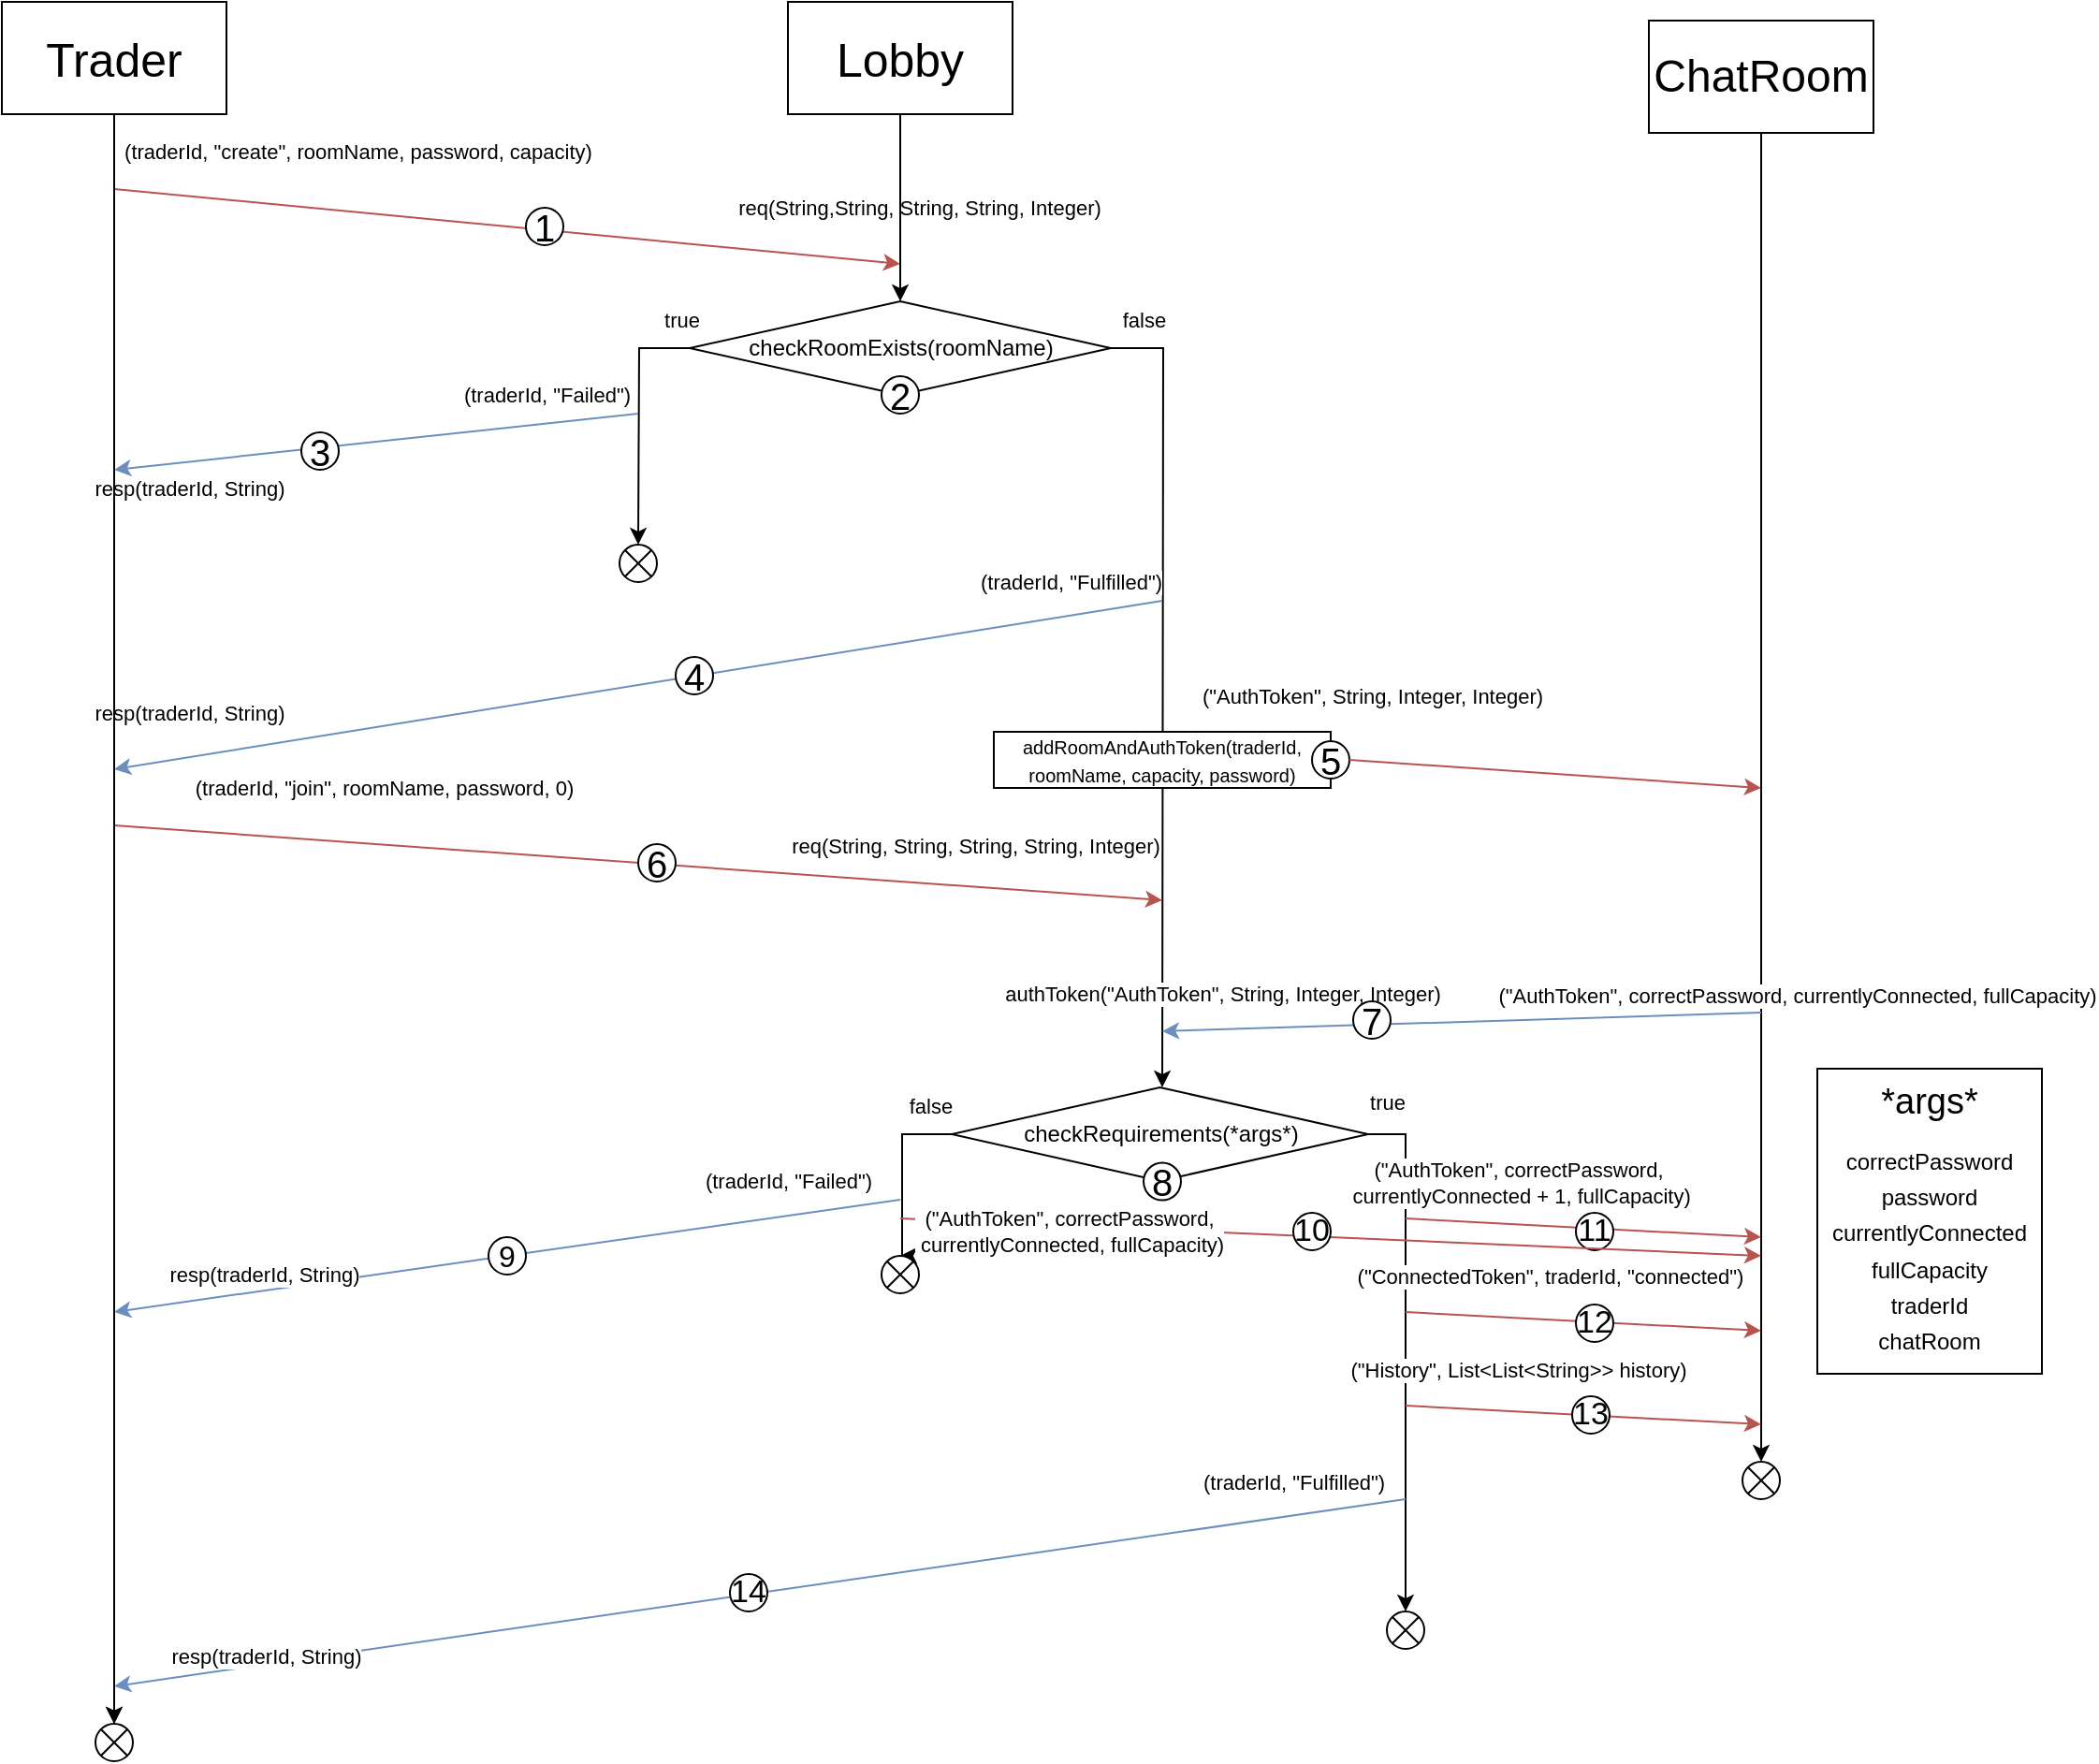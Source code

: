 <mxfile version="22.1.18" type="device">
  <diagram name="Side-1" id="3WtRLQ2df1MF-TyXNDJJ">
    <mxGraphModel dx="1179" dy="785" grid="1" gridSize="10" guides="1" tooltips="1" connect="1" arrows="1" fold="1" page="1" pageScale="1" pageWidth="3300" pageHeight="2339" math="0" shadow="0">
      <root>
        <mxCell id="0" />
        <mxCell id="1" parent="0" />
        <mxCell id="fQZC0R4J9lBJNPcKV3xF-4" style="edgeStyle=orthogonalEdgeStyle;rounded=0;orthogonalLoop=1;jettySize=auto;html=1;" parent="1" edge="1">
          <mxGeometry relative="1" as="geometry">
            <mxPoint x="350" y="1060" as="targetPoint" />
            <mxPoint x="350" y="460" as="sourcePoint" />
          </mxGeometry>
        </mxCell>
        <mxCell id="fQZC0R4J9lBJNPcKV3xF-2" value="&lt;font style=&quot;font-size: 25px;&quot;&gt;Trader&lt;/font&gt;" style="rounded=0;whiteSpace=wrap;html=1;" parent="1" vertex="1">
          <mxGeometry x="290" y="140" width="120" height="60" as="geometry" />
        </mxCell>
        <mxCell id="fQZC0R4J9lBJNPcKV3xF-3" value="&lt;font style=&quot;font-size: 25px;&quot;&gt;Lobby&lt;/font&gt;" style="rounded=0;whiteSpace=wrap;html=1;" parent="1" vertex="1">
          <mxGeometry x="710" y="140" width="120" height="60" as="geometry" />
        </mxCell>
        <mxCell id="fQZC0R4J9lBJNPcKV3xF-6" value="" style="endArrow=classic;html=1;rounded=0;fillColor=#f8cecc;strokeColor=#b85450;" parent="1" edge="1">
          <mxGeometry width="50" height="50" relative="1" as="geometry">
            <mxPoint x="350" y="240" as="sourcePoint" />
            <mxPoint x="770" y="280" as="targetPoint" />
          </mxGeometry>
        </mxCell>
        <mxCell id="fQZC0R4J9lBJNPcKV3xF-7" value="(traderId, &quot;create&quot;, roomName, password, capacity)" style="edgeLabel;html=1;align=center;verticalAlign=middle;resizable=0;points=[];" parent="fQZC0R4J9lBJNPcKV3xF-6" vertex="1" connectable="0">
          <mxGeometry x="-0.805" relative="1" as="geometry">
            <mxPoint x="89" y="-24" as="offset" />
          </mxGeometry>
        </mxCell>
        <mxCell id="fQZC0R4J9lBJNPcKV3xF-8" value="req(String,String, String, String, Integer)" style="edgeLabel;html=1;align=center;verticalAlign=middle;resizable=0;points=[];" parent="fQZC0R4J9lBJNPcKV3xF-6" vertex="1" connectable="0">
          <mxGeometry x="0.762" y="-1" relative="1" as="geometry">
            <mxPoint x="60" y="-26" as="offset" />
          </mxGeometry>
        </mxCell>
        <mxCell id="fQZC0R4J9lBJNPcKV3xF-16" value="&lt;font style=&quot;font-size: 20px;&quot;&gt;1&lt;/font&gt;" style="ellipse;whiteSpace=wrap;html=1;aspect=fixed;" parent="1" vertex="1">
          <mxGeometry x="570" y="250" width="20" height="20" as="geometry" />
        </mxCell>
        <mxCell id="fQZC0R4J9lBJNPcKV3xF-35" value="" style="edgeStyle=orthogonalEdgeStyle;rounded=0;orthogonalLoop=1;jettySize=auto;html=1;" parent="1" source="fQZC0R4J9lBJNPcKV3xF-3" target="fQZC0R4J9lBJNPcKV3xF-34" edge="1">
          <mxGeometry relative="1" as="geometry">
            <mxPoint x="770" y="720" as="targetPoint" />
            <mxPoint x="770" y="200" as="sourcePoint" />
          </mxGeometry>
        </mxCell>
        <mxCell id="fQZC0R4J9lBJNPcKV3xF-37" style="edgeStyle=orthogonalEdgeStyle;rounded=0;orthogonalLoop=1;jettySize=auto;html=1;" parent="1" source="fQZC0R4J9lBJNPcKV3xF-34" edge="1">
          <mxGeometry relative="1" as="geometry">
            <mxPoint x="630" y="430" as="targetPoint" />
          </mxGeometry>
        </mxCell>
        <mxCell id="fQZC0R4J9lBJNPcKV3xF-39" value="false" style="edgeLabel;html=1;align=center;verticalAlign=middle;resizable=0;points=[];" parent="fQZC0R4J9lBJNPcKV3xF-37" vertex="1" connectable="0">
          <mxGeometry x="-0.794" y="-1" relative="1" as="geometry">
            <mxPoint x="256" y="-14" as="offset" />
          </mxGeometry>
        </mxCell>
        <mxCell id="fQZC0R4J9lBJNPcKV3xF-38" style="edgeStyle=orthogonalEdgeStyle;rounded=0;orthogonalLoop=1;jettySize=auto;html=1;" parent="1" source="fQZC0R4J9lBJNPcKV3xF-34" edge="1">
          <mxGeometry relative="1" as="geometry">
            <mxPoint x="910" y="720" as="targetPoint" />
          </mxGeometry>
        </mxCell>
        <mxCell id="fQZC0R4J9lBJNPcKV3xF-40" value="true" style="edgeLabel;html=1;align=center;verticalAlign=middle;resizable=0;points=[];" parent="fQZC0R4J9lBJNPcKV3xF-38" vertex="1" connectable="0">
          <mxGeometry x="-0.894" y="3" relative="1" as="geometry">
            <mxPoint x="-252" y="-12" as="offset" />
          </mxGeometry>
        </mxCell>
        <mxCell id="fQZC0R4J9lBJNPcKV3xF-34" value="checkRoomExists(roomName)" style="rhombus;whiteSpace=wrap;html=1;" parent="1" vertex="1">
          <mxGeometry x="657.5" y="300" width="225" height="50" as="geometry" />
        </mxCell>
        <mxCell id="fQZC0R4J9lBJNPcKV3xF-41" value="" style="endArrow=classic;html=1;rounded=0;fillColor=#dae8fc;strokeColor=#6c8ebf;" parent="1" edge="1">
          <mxGeometry width="50" height="50" relative="1" as="geometry">
            <mxPoint x="630" y="360" as="sourcePoint" />
            <mxPoint x="350" y="390" as="targetPoint" />
          </mxGeometry>
        </mxCell>
        <mxCell id="fQZC0R4J9lBJNPcKV3xF-43" value="(traderId, &quot;Failed&quot;)" style="edgeLabel;html=1;align=center;verticalAlign=middle;resizable=0;points=[];" parent="fQZC0R4J9lBJNPcKV3xF-41" vertex="1" connectable="0">
          <mxGeometry x="-0.262" relative="1" as="geometry">
            <mxPoint x="54" y="-21" as="offset" />
          </mxGeometry>
        </mxCell>
        <mxCell id="_DwETUCH6G1WqQwBkwoP-55" value="resp(traderId, String)" style="edgeLabel;html=1;align=center;verticalAlign=middle;resizable=0;points=[];" parent="fQZC0R4J9lBJNPcKV3xF-41" vertex="1" connectable="0">
          <mxGeometry x="0.641" y="-3" relative="1" as="geometry">
            <mxPoint x="-10" y="18" as="offset" />
          </mxGeometry>
        </mxCell>
        <mxCell id="fQZC0R4J9lBJNPcKV3xF-42" value="&lt;font style=&quot;font-size: 20px;&quot;&gt;2&lt;/font&gt;" style="ellipse;whiteSpace=wrap;html=1;aspect=fixed;" parent="1" vertex="1">
          <mxGeometry x="760" y="340" width="20" height="20" as="geometry" />
        </mxCell>
        <mxCell id="fQZC0R4J9lBJNPcKV3xF-46" value="" style="verticalLabelPosition=bottom;verticalAlign=top;html=1;shape=mxgraph.flowchart.or;" parent="1" vertex="1">
          <mxGeometry x="620" y="430" width="20" height="20" as="geometry" />
        </mxCell>
        <mxCell id="fQZC0R4J9lBJNPcKV3xF-47" value="" style="endArrow=classic;html=1;rounded=0;fillColor=#dae8fc;strokeColor=#6c8ebf;" parent="1" edge="1">
          <mxGeometry width="50" height="50" relative="1" as="geometry">
            <mxPoint x="910" y="460" as="sourcePoint" />
            <mxPoint x="350" y="550" as="targetPoint" />
          </mxGeometry>
        </mxCell>
        <mxCell id="fQZC0R4J9lBJNPcKV3xF-48" value="(traderId, &quot;Fulfilled&quot;)" style="edgeLabel;html=1;align=center;verticalAlign=middle;resizable=0;points=[];" parent="fQZC0R4J9lBJNPcKV3xF-47" vertex="1" connectable="0">
          <mxGeometry x="-0.513" y="4" relative="1" as="geometry">
            <mxPoint x="86" y="-36" as="offset" />
          </mxGeometry>
        </mxCell>
        <mxCell id="_DwETUCH6G1WqQwBkwoP-56" value="resp(traderId, String)" style="edgeLabel;html=1;align=center;verticalAlign=middle;resizable=0;points=[];" parent="fQZC0R4J9lBJNPcKV3xF-47" vertex="1" connectable="0">
          <mxGeometry x="0.681" y="-5" relative="1" as="geometry">
            <mxPoint x="-49" y="-11" as="offset" />
          </mxGeometry>
        </mxCell>
        <mxCell id="fQZC0R4J9lBJNPcKV3xF-51" value="&lt;font style=&quot;font-size: 10px;&quot;&gt;addRoomAndAuthToken(traderId, roomName, capacity, password)&lt;/font&gt;" style="rounded=0;whiteSpace=wrap;html=1;" parent="1" vertex="1">
          <mxGeometry x="820" y="530" width="180" height="30" as="geometry" />
        </mxCell>
        <mxCell id="fQZC0R4J9lBJNPcKV3xF-58" value="" style="verticalLabelPosition=bottom;verticalAlign=top;html=1;shape=mxgraph.flowchart.or;" parent="1" vertex="1">
          <mxGeometry x="340" y="1060" width="20" height="20" as="geometry" />
        </mxCell>
        <mxCell id="fQZC0R4J9lBJNPcKV3xF-63" value="&lt;font style=&quot;font-size: 20px;&quot;&gt;3&lt;/font&gt;" style="ellipse;whiteSpace=wrap;html=1;aspect=fixed;" parent="1" vertex="1">
          <mxGeometry x="450" y="370" width="20" height="20" as="geometry" />
        </mxCell>
        <mxCell id="fQZC0R4J9lBJNPcKV3xF-64" value="&lt;span style=&quot;font-size: 20px;&quot;&gt;4&lt;/span&gt;" style="ellipse;whiteSpace=wrap;html=1;aspect=fixed;" parent="1" vertex="1">
          <mxGeometry x="650" y="490" width="20" height="20" as="geometry" />
        </mxCell>
        <mxCell id="fQZC0R4J9lBJNPcKV3xF-65" value="&lt;span style=&quot;font-size: 20px;&quot;&gt;5&lt;/span&gt;" style="ellipse;whiteSpace=wrap;html=1;aspect=fixed;" parent="1" vertex="1">
          <mxGeometry x="990" y="535" width="20" height="20" as="geometry" />
        </mxCell>
        <mxCell id="_DwETUCH6G1WqQwBkwoP-2" style="edgeStyle=orthogonalEdgeStyle;rounded=0;orthogonalLoop=1;jettySize=auto;html=1;" parent="1" source="_DwETUCH6G1WqQwBkwoP-1" edge="1">
          <mxGeometry relative="1" as="geometry">
            <mxPoint x="1230" y="920" as="targetPoint" />
            <Array as="points">
              <mxPoint x="1230" y="750" />
            </Array>
          </mxGeometry>
        </mxCell>
        <mxCell id="_DwETUCH6G1WqQwBkwoP-1" value="&lt;font style=&quot;font-size: 24px;&quot;&gt;ChatRoom&lt;/font&gt;" style="rounded=0;whiteSpace=wrap;html=1;" parent="1" vertex="1">
          <mxGeometry x="1170" y="150" width="120" height="60" as="geometry" />
        </mxCell>
        <mxCell id="_DwETUCH6G1WqQwBkwoP-3" value="" style="endArrow=classic;html=1;rounded=0;fillColor=#f8cecc;strokeColor=#b85450;" parent="1" edge="1">
          <mxGeometry width="50" height="50" relative="1" as="geometry">
            <mxPoint x="350" y="580" as="sourcePoint" />
            <mxPoint x="910" y="620" as="targetPoint" />
          </mxGeometry>
        </mxCell>
        <mxCell id="_DwETUCH6G1WqQwBkwoP-4" value="(traderId, &quot;join&quot;, roomName, password, 0)" style="edgeLabel;html=1;align=center;verticalAlign=middle;resizable=0;points=[];" parent="_DwETUCH6G1WqQwBkwoP-3" vertex="1" connectable="0">
          <mxGeometry x="-0.805" relative="1" as="geometry">
            <mxPoint x="89" y="-24" as="offset" />
          </mxGeometry>
        </mxCell>
        <mxCell id="_DwETUCH6G1WqQwBkwoP-5" value="req(String, String, String, String, Integer)" style="edgeLabel;html=1;align=center;verticalAlign=middle;resizable=0;points=[];" parent="_DwETUCH6G1WqQwBkwoP-3" vertex="1" connectable="0">
          <mxGeometry x="0.762" y="-1" relative="1" as="geometry">
            <mxPoint x="-33" y="-25" as="offset" />
          </mxGeometry>
        </mxCell>
        <mxCell id="_DwETUCH6G1WqQwBkwoP-10" style="edgeStyle=orthogonalEdgeStyle;rounded=0;orthogonalLoop=1;jettySize=auto;html=1;exitX=0;exitY=0.5;exitDx=0;exitDy=0;" parent="1" source="_DwETUCH6G1WqQwBkwoP-9" edge="1">
          <mxGeometry relative="1" as="geometry">
            <mxPoint x="770.0" y="810" as="targetPoint" />
            <Array as="points">
              <mxPoint x="771" y="745" />
              <mxPoint x="771" y="810" />
            </Array>
          </mxGeometry>
        </mxCell>
        <mxCell id="_DwETUCH6G1WqQwBkwoP-12" value="false" style="edgeLabel;html=1;align=center;verticalAlign=middle;resizable=0;points=[];" parent="_DwETUCH6G1WqQwBkwoP-10" vertex="1" connectable="0">
          <mxGeometry x="-0.752" y="-1" relative="1" as="geometry">
            <mxPoint y="-14" as="offset" />
          </mxGeometry>
        </mxCell>
        <mxCell id="_DwETUCH6G1WqQwBkwoP-11" style="edgeStyle=orthogonalEdgeStyle;rounded=0;orthogonalLoop=1;jettySize=auto;html=1;" parent="1" source="_DwETUCH6G1WqQwBkwoP-9" edge="1">
          <mxGeometry relative="1" as="geometry">
            <mxPoint x="1040" y="1000" as="targetPoint" />
            <Array as="points">
              <mxPoint x="1040" y="745" />
              <mxPoint x="1040" y="930" />
            </Array>
          </mxGeometry>
        </mxCell>
        <mxCell id="_DwETUCH6G1WqQwBkwoP-13" value="true" style="edgeLabel;html=1;align=center;verticalAlign=middle;resizable=0;points=[];" parent="_DwETUCH6G1WqQwBkwoP-11" vertex="1" connectable="0">
          <mxGeometry x="-0.692" y="1" relative="1" as="geometry">
            <mxPoint x="-11" y="-40" as="offset" />
          </mxGeometry>
        </mxCell>
        <mxCell id="_DwETUCH6G1WqQwBkwoP-9" value="&lt;font style=&quot;font-size: 12px;&quot;&gt;checkRequirements(*args*)&lt;/font&gt;" style="rhombus;whiteSpace=wrap;html=1;" parent="1" vertex="1">
          <mxGeometry x="797.5" y="720" width="222.5" height="50" as="geometry" />
        </mxCell>
        <mxCell id="_DwETUCH6G1WqQwBkwoP-14" value="" style="verticalLabelPosition=bottom;verticalAlign=top;html=1;shape=mxgraph.flowchart.or;" parent="1" vertex="1">
          <mxGeometry x="760" y="810" width="20" height="20" as="geometry" />
        </mxCell>
        <mxCell id="_DwETUCH6G1WqQwBkwoP-15" value="" style="endArrow=classic;html=1;rounded=0;fillColor=#dae8fc;strokeColor=#6c8ebf;" parent="1" edge="1">
          <mxGeometry width="50" height="50" relative="1" as="geometry">
            <mxPoint x="770" y="780" as="sourcePoint" />
            <mxPoint x="350" y="840" as="targetPoint" />
          </mxGeometry>
        </mxCell>
        <mxCell id="_DwETUCH6G1WqQwBkwoP-16" value="(traderId, &quot;Failed&quot;)" style="edgeLabel;html=1;align=center;verticalAlign=middle;resizable=0;points=[];" parent="_DwETUCH6G1WqQwBkwoP-15" vertex="1" connectable="0">
          <mxGeometry x="-0.513" y="4" relative="1" as="geometry">
            <mxPoint x="42" y="-29" as="offset" />
          </mxGeometry>
        </mxCell>
        <mxCell id="_DwETUCH6G1WqQwBkwoP-50" value="resp(traderId, String)" style="edgeLabel;html=1;align=center;verticalAlign=middle;resizable=0;points=[];" parent="_DwETUCH6G1WqQwBkwoP-15" vertex="1" connectable="0">
          <mxGeometry x="0.697" y="-3" relative="1" as="geometry">
            <mxPoint x="17" y="-8" as="offset" />
          </mxGeometry>
        </mxCell>
        <mxCell id="_DwETUCH6G1WqQwBkwoP-17" value="" style="endArrow=classic;html=1;rounded=0;fillColor=#f8cecc;strokeColor=#b85450;exitX=1;exitY=0.5;exitDx=0;exitDy=0;" parent="1" source="fQZC0R4J9lBJNPcKV3xF-65" edge="1">
          <mxGeometry width="50" height="50" relative="1" as="geometry">
            <mxPoint x="910" y="640" as="sourcePoint" />
            <mxPoint x="1230" y="560" as="targetPoint" />
          </mxGeometry>
        </mxCell>
        <mxCell id="_DwETUCH6G1WqQwBkwoP-20" value="(&quot;AuthToken&quot;, String, Integer, Integer)" style="edgeLabel;html=1;align=center;verticalAlign=middle;resizable=0;points=[];" parent="_DwETUCH6G1WqQwBkwoP-17" vertex="1" connectable="0">
          <mxGeometry x="-0.544" relative="1" as="geometry">
            <mxPoint x="-39" y="-38" as="offset" />
          </mxGeometry>
        </mxCell>
        <mxCell id="_DwETUCH6G1WqQwBkwoP-22" value="" style="endArrow=classic;html=1;rounded=0;fillColor=#dae8fc;strokeColor=#6c8ebf;" parent="1" edge="1">
          <mxGeometry width="50" height="50" relative="1" as="geometry">
            <mxPoint x="1230" y="680" as="sourcePoint" />
            <mxPoint x="910" y="690" as="targetPoint" />
          </mxGeometry>
        </mxCell>
        <mxCell id="_DwETUCH6G1WqQwBkwoP-23" value="(&quot;AuthToken&quot;, correctPassword, currentlyConnected, fullCapacity)" style="edgeLabel;html=1;align=center;verticalAlign=middle;resizable=0;points=[];" parent="_DwETUCH6G1WqQwBkwoP-22" vertex="1" connectable="0">
          <mxGeometry x="-0.513" y="4" relative="1" as="geometry">
            <mxPoint x="97" y="-16" as="offset" />
          </mxGeometry>
        </mxCell>
        <mxCell id="_DwETUCH6G1WqQwBkwoP-57" value="authToken(&quot;AuthToken&quot;, String, Integer, Integer)" style="edgeLabel;html=1;align=center;verticalAlign=middle;resizable=0;points=[];" parent="_DwETUCH6G1WqQwBkwoP-22" vertex="1" connectable="0">
          <mxGeometry x="0.804" y="-2" relative="1" as="geometry">
            <mxPoint x="1" y="-17" as="offset" />
          </mxGeometry>
        </mxCell>
        <mxCell id="_DwETUCH6G1WqQwBkwoP-24" value="" style="endArrow=classic;html=1;rounded=0;fillColor=#f8cecc;strokeColor=#b85450;" parent="1" edge="1">
          <mxGeometry width="50" height="50" relative="1" as="geometry">
            <mxPoint x="1040" y="790" as="sourcePoint" />
            <mxPoint x="1230" y="800" as="targetPoint" />
          </mxGeometry>
        </mxCell>
        <mxCell id="_DwETUCH6G1WqQwBkwoP-25" value="(&quot;AuthToken&quot;, correctPassword,&lt;br&gt;&amp;nbsp;currentlyConnected + 1, fullCapacity)" style="edgeLabel;html=1;align=center;verticalAlign=middle;resizable=0;points=[];" parent="_DwETUCH6G1WqQwBkwoP-24" vertex="1" connectable="0">
          <mxGeometry x="-0.544" relative="1" as="geometry">
            <mxPoint x="16" y="-22" as="offset" />
          </mxGeometry>
        </mxCell>
        <mxCell id="_DwETUCH6G1WqQwBkwoP-27" value="" style="endArrow=classic;html=1;rounded=0;fillColor=#f8cecc;strokeColor=#b85450;" parent="1" edge="1">
          <mxGeometry width="50" height="50" relative="1" as="geometry">
            <mxPoint x="1040" y="840" as="sourcePoint" />
            <mxPoint x="1230" y="850" as="targetPoint" />
          </mxGeometry>
        </mxCell>
        <mxCell id="_DwETUCH6G1WqQwBkwoP-28" value="(&quot;ConnectedToken&quot;, traderId, &quot;connected&quot;)" style="edgeLabel;html=1;align=center;verticalAlign=middle;resizable=0;points=[];" parent="_DwETUCH6G1WqQwBkwoP-27" vertex="1" connectable="0">
          <mxGeometry x="-0.544" relative="1" as="geometry">
            <mxPoint x="33" y="-22" as="offset" />
          </mxGeometry>
        </mxCell>
        <mxCell id="_DwETUCH6G1WqQwBkwoP-29" value="" style="endArrow=classic;html=1;rounded=0;fillColor=#f8cecc;strokeColor=#b85450;" parent="1" edge="1">
          <mxGeometry width="50" height="50" relative="1" as="geometry">
            <mxPoint x="1040" y="890" as="sourcePoint" />
            <mxPoint x="1230" y="900" as="targetPoint" />
          </mxGeometry>
        </mxCell>
        <mxCell id="_DwETUCH6G1WqQwBkwoP-30" value="(&quot;History&quot;, List&amp;lt;List&amp;lt;String&amp;gt;&amp;gt; history)" style="edgeLabel;html=1;align=center;verticalAlign=middle;resizable=0;points=[];" parent="_DwETUCH6G1WqQwBkwoP-29" vertex="1" connectable="0">
          <mxGeometry x="-0.544" relative="1" as="geometry">
            <mxPoint x="16" y="-22" as="offset" />
          </mxGeometry>
        </mxCell>
        <mxCell id="_DwETUCH6G1WqQwBkwoP-33" value="" style="endArrow=classic;html=1;rounded=0;fillColor=#dae8fc;strokeColor=#6c8ebf;" parent="1" edge="1">
          <mxGeometry width="50" height="50" relative="1" as="geometry">
            <mxPoint x="1040" y="940" as="sourcePoint" />
            <mxPoint x="350" y="1040" as="targetPoint" />
          </mxGeometry>
        </mxCell>
        <mxCell id="_DwETUCH6G1WqQwBkwoP-34" value="(traderId, &quot;Fulfilled&quot;)" style="edgeLabel;html=1;align=center;verticalAlign=middle;resizable=0;points=[];" parent="_DwETUCH6G1WqQwBkwoP-33" vertex="1" connectable="0">
          <mxGeometry x="-0.513" y="4" relative="1" as="geometry">
            <mxPoint x="107" y="-38" as="offset" />
          </mxGeometry>
        </mxCell>
        <mxCell id="_DwETUCH6G1WqQwBkwoP-54" value="resp(traderId, String)" style="edgeLabel;html=1;align=center;verticalAlign=middle;resizable=0;points=[];" parent="_DwETUCH6G1WqQwBkwoP-33" vertex="1" connectable="0">
          <mxGeometry x="0.677" relative="1" as="geometry">
            <mxPoint x="-31" as="offset" />
          </mxGeometry>
        </mxCell>
        <mxCell id="_DwETUCH6G1WqQwBkwoP-35" value="" style="verticalLabelPosition=bottom;verticalAlign=top;html=1;shape=mxgraph.flowchart.or;" parent="1" vertex="1">
          <mxGeometry x="1030" y="1000" width="20" height="20" as="geometry" />
        </mxCell>
        <mxCell id="_DwETUCH6G1WqQwBkwoP-36" value="" style="verticalLabelPosition=bottom;verticalAlign=top;html=1;shape=mxgraph.flowchart.or;" parent="1" vertex="1">
          <mxGeometry x="1220" y="920" width="20" height="20" as="geometry" />
        </mxCell>
        <mxCell id="_DwETUCH6G1WqQwBkwoP-37" value="&lt;span style=&quot;font-size: 20px;&quot;&gt;6&lt;/span&gt;" style="ellipse;whiteSpace=wrap;html=1;aspect=fixed;" parent="1" vertex="1">
          <mxGeometry x="630" y="590" width="20" height="20" as="geometry" />
        </mxCell>
        <mxCell id="_DwETUCH6G1WqQwBkwoP-39" value="&lt;span style=&quot;font-size: 20px;&quot;&gt;7&lt;/span&gt;" style="ellipse;whiteSpace=wrap;html=1;aspect=fixed;" parent="1" vertex="1">
          <mxGeometry x="1012" y="674" width="20" height="20" as="geometry" />
        </mxCell>
        <mxCell id="_DwETUCH6G1WqQwBkwoP-40" value="&lt;span style=&quot;font-size: 20px;&quot;&gt;8&lt;/span&gt;" style="ellipse;whiteSpace=wrap;html=1;aspect=fixed;" parent="1" vertex="1">
          <mxGeometry x="900" y="760.29" width="20" height="20" as="geometry" />
        </mxCell>
        <mxCell id="_DwETUCH6G1WqQwBkwoP-41" value="&lt;font style=&quot;font-size: 16px;&quot;&gt;9&lt;/font&gt;" style="ellipse;whiteSpace=wrap;html=1;aspect=fixed;" parent="1" vertex="1">
          <mxGeometry x="550" y="800" width="20" height="20" as="geometry" />
        </mxCell>
        <mxCell id="_DwETUCH6G1WqQwBkwoP-42" value="&lt;span style=&quot;font-size: 17px;&quot;&gt;11&lt;/span&gt;" style="ellipse;whiteSpace=wrap;html=1;aspect=fixed;fontSize=17;" parent="1" vertex="1">
          <mxGeometry x="1131" y="787" width="20" height="20" as="geometry" />
        </mxCell>
        <mxCell id="_DwETUCH6G1WqQwBkwoP-43" value="&lt;span style=&quot;font-size: 17px;&quot;&gt;12&lt;/span&gt;" style="ellipse;whiteSpace=wrap;html=1;aspect=fixed;fontSize=17;" parent="1" vertex="1">
          <mxGeometry x="1131" y="836" width="20" height="20" as="geometry" />
        </mxCell>
        <mxCell id="_DwETUCH6G1WqQwBkwoP-44" value="&lt;span style=&quot;font-size: 17px;&quot;&gt;13&lt;/span&gt;" style="ellipse;whiteSpace=wrap;html=1;aspect=fixed;fontSize=17;" parent="1" vertex="1">
          <mxGeometry x="1129" y="885" width="20" height="20" as="geometry" />
        </mxCell>
        <mxCell id="_DwETUCH6G1WqQwBkwoP-45" value="&lt;span style=&quot;font-size: 17px;&quot;&gt;14&lt;/span&gt;" style="ellipse;whiteSpace=wrap;html=1;aspect=fixed;fontSize=17;" parent="1" vertex="1">
          <mxGeometry x="679" y="980" width="20" height="20" as="geometry" />
        </mxCell>
        <mxCell id="_DwETUCH6G1WqQwBkwoP-47" value="" style="endArrow=classic;html=1;rounded=0;fillColor=#f8cecc;strokeColor=#b85450;" parent="1" edge="1">
          <mxGeometry width="50" height="50" relative="1" as="geometry">
            <mxPoint x="770" y="790" as="sourcePoint" />
            <mxPoint x="1230" y="810" as="targetPoint" />
          </mxGeometry>
        </mxCell>
        <mxCell id="_DwETUCH6G1WqQwBkwoP-48" value="(&quot;AuthToken&quot;, correctPassword,&lt;br&gt;&amp;nbsp;currentlyConnected, fullCapacity)" style="edgeLabel;html=1;align=center;verticalAlign=middle;resizable=0;points=[];" parent="_DwETUCH6G1WqQwBkwoP-47" vertex="1" connectable="0">
          <mxGeometry x="-0.544" relative="1" as="geometry">
            <mxPoint x="-15" y="2" as="offset" />
          </mxGeometry>
        </mxCell>
        <mxCell id="_DwETUCH6G1WqQwBkwoP-49" value="&lt;span style=&quot;font-size: 17px;&quot;&gt;10&lt;/span&gt;" style="ellipse;whiteSpace=wrap;html=1;aspect=fixed;fontSize=17;" parent="1" vertex="1">
          <mxGeometry x="980" y="787" width="20" height="20" as="geometry" />
        </mxCell>
        <mxCell id="_DwETUCH6G1WqQwBkwoP-65" value="*args*" style="rounded=0;whiteSpace=wrap;html=1;horizontal=1;verticalAlign=top;fontSize=19;" parent="1" vertex="1">
          <mxGeometry x="1260" y="710" width="120" height="163" as="geometry" />
        </mxCell>
        <mxCell id="_DwETUCH6G1WqQwBkwoP-66" value="&lt;p style=&quot;line-height: 160%;&quot;&gt;correctPassword&lt;br&gt;password&lt;br&gt;currentlyConnected&lt;br&gt;fullCapacity&lt;br&gt;traderId&lt;br&gt;chatRoom&lt;/p&gt;" style="text;html=1;strokeColor=none;fillColor=none;align=center;verticalAlign=middle;whiteSpace=wrap;rounded=0;" parent="1" vertex="1">
          <mxGeometry x="1290" y="793" width="60" height="30" as="geometry" />
        </mxCell>
        <mxCell id="_DwETUCH6G1WqQwBkwoP-69" value="" style="edgeStyle=orthogonalEdgeStyle;rounded=0;orthogonalLoop=1;jettySize=auto;html=1;" parent="1" source="fQZC0R4J9lBJNPcKV3xF-2" edge="1">
          <mxGeometry relative="1" as="geometry">
            <mxPoint x="350" y="1060" as="targetPoint" />
            <mxPoint x="350" y="200" as="sourcePoint" />
          </mxGeometry>
        </mxCell>
      </root>
    </mxGraphModel>
  </diagram>
</mxfile>
